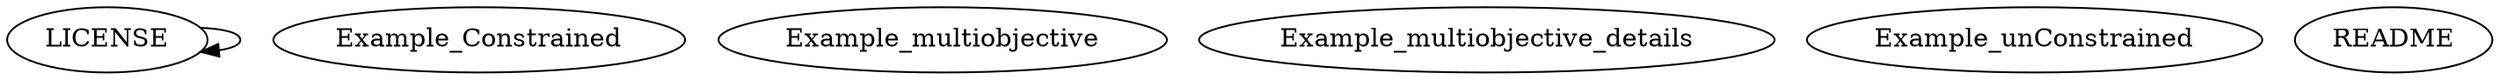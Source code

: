 /* Created by mdot for Matlab */
digraph m2html {
  LICENSE -> LICENSE;

  Example_Constrained [URL="Example_Constrained.html"];
  Example_multiobjective [URL="Example_multiobjective.html"];
  Example_multiobjective_details [URL="Example_multiobjective_details.html"];
  Example_unConstrained [URL="Example_unConstrained.html"];
  LICENSE [URL="LICENSE.html"];
  README [URL="README.html"];
}